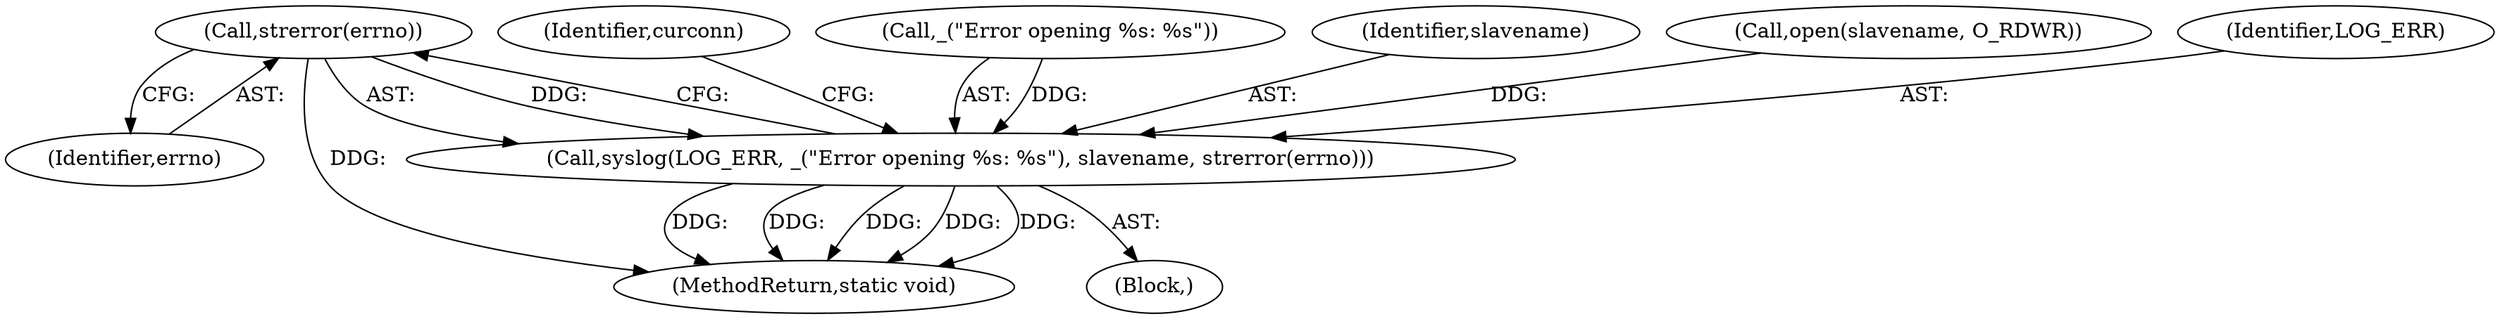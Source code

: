 digraph "0_MAC-Telnet_b69d11727d4f0f8cf719c79e3fb700f55ca03e9a_2@API" {
"1000456" [label="(Call,strerror(errno))"];
"1000451" [label="(Call,syslog(LOG_ERR, _(\"Error opening %s: %s\"), slavename, strerror(errno)))"];
"1000457" [label="(Identifier,errno)"];
"1000456" [label="(Call,strerror(errno))"];
"1000459" [label="(Identifier,curconn)"];
"1000450" [label="(Block,)"];
"1000451" [label="(Call,syslog(LOG_ERR, _(\"Error opening %s: %s\"), slavename, strerror(errno)))"];
"1000693" [label="(MethodReturn,static void)"];
"1000453" [label="(Call,_(\"Error opening %s: %s\"))"];
"1000455" [label="(Identifier,slavename)"];
"1000440" [label="(Call,open(slavename, O_RDWR))"];
"1000452" [label="(Identifier,LOG_ERR)"];
"1000456" -> "1000451"  [label="AST: "];
"1000456" -> "1000457"  [label="CFG: "];
"1000457" -> "1000456"  [label="AST: "];
"1000451" -> "1000456"  [label="CFG: "];
"1000456" -> "1000693"  [label="DDG: "];
"1000456" -> "1000451"  [label="DDG: "];
"1000451" -> "1000450"  [label="AST: "];
"1000452" -> "1000451"  [label="AST: "];
"1000453" -> "1000451"  [label="AST: "];
"1000455" -> "1000451"  [label="AST: "];
"1000459" -> "1000451"  [label="CFG: "];
"1000451" -> "1000693"  [label="DDG: "];
"1000451" -> "1000693"  [label="DDG: "];
"1000451" -> "1000693"  [label="DDG: "];
"1000451" -> "1000693"  [label="DDG: "];
"1000451" -> "1000693"  [label="DDG: "];
"1000453" -> "1000451"  [label="DDG: "];
"1000440" -> "1000451"  [label="DDG: "];
}
